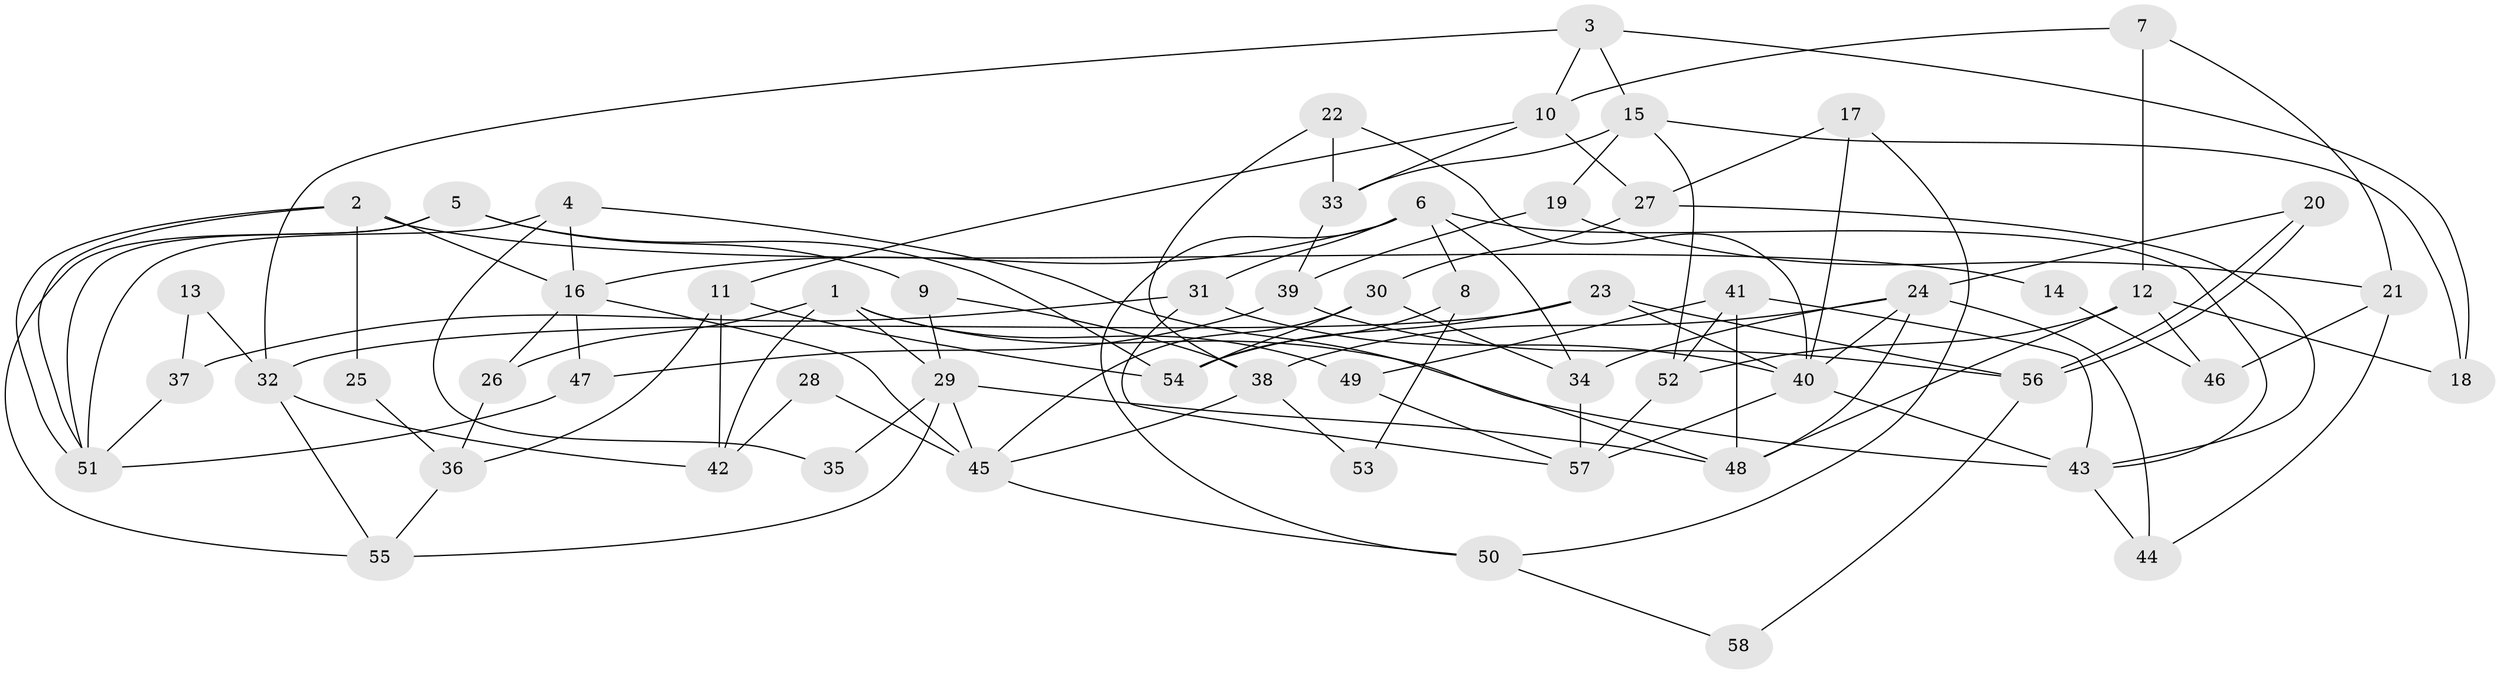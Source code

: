 // Generated by graph-tools (version 1.1) at 2025/15/03/09/25 04:15:02]
// undirected, 58 vertices, 116 edges
graph export_dot {
graph [start="1"]
  node [color=gray90,style=filled];
  1;
  2;
  3;
  4;
  5;
  6;
  7;
  8;
  9;
  10;
  11;
  12;
  13;
  14;
  15;
  16;
  17;
  18;
  19;
  20;
  21;
  22;
  23;
  24;
  25;
  26;
  27;
  28;
  29;
  30;
  31;
  32;
  33;
  34;
  35;
  36;
  37;
  38;
  39;
  40;
  41;
  42;
  43;
  44;
  45;
  46;
  47;
  48;
  49;
  50;
  51;
  52;
  53;
  54;
  55;
  56;
  57;
  58;
  1 -- 29;
  1 -- 43;
  1 -- 26;
  1 -- 42;
  1 -- 49;
  2 -- 51;
  2 -- 51;
  2 -- 16;
  2 -- 14;
  2 -- 25;
  3 -- 10;
  3 -- 15;
  3 -- 18;
  3 -- 32;
  4 -- 16;
  4 -- 48;
  4 -- 35;
  4 -- 51;
  5 -- 9;
  5 -- 51;
  5 -- 54;
  5 -- 55;
  6 -- 34;
  6 -- 50;
  6 -- 8;
  6 -- 16;
  6 -- 31;
  6 -- 43;
  7 -- 10;
  7 -- 12;
  7 -- 21;
  8 -- 54;
  8 -- 53;
  9 -- 38;
  9 -- 29;
  10 -- 33;
  10 -- 11;
  10 -- 27;
  11 -- 36;
  11 -- 42;
  11 -- 54;
  12 -- 48;
  12 -- 52;
  12 -- 18;
  12 -- 46;
  13 -- 32;
  13 -- 37;
  14 -- 46;
  15 -- 52;
  15 -- 18;
  15 -- 19;
  15 -- 33;
  16 -- 47;
  16 -- 26;
  16 -- 45;
  17 -- 40;
  17 -- 27;
  17 -- 50;
  19 -- 39;
  19 -- 21;
  20 -- 24;
  20 -- 56;
  20 -- 56;
  21 -- 44;
  21 -- 46;
  22 -- 40;
  22 -- 38;
  22 -- 33;
  23 -- 54;
  23 -- 40;
  23 -- 32;
  23 -- 56;
  24 -- 40;
  24 -- 34;
  24 -- 38;
  24 -- 44;
  24 -- 48;
  25 -- 36;
  26 -- 36;
  27 -- 43;
  27 -- 30;
  28 -- 42;
  28 -- 45;
  29 -- 45;
  29 -- 55;
  29 -- 35;
  29 -- 48;
  30 -- 54;
  30 -- 34;
  30 -- 45;
  31 -- 40;
  31 -- 37;
  31 -- 57;
  32 -- 42;
  32 -- 55;
  33 -- 39;
  34 -- 57;
  36 -- 55;
  37 -- 51;
  38 -- 45;
  38 -- 53;
  39 -- 56;
  39 -- 47;
  40 -- 57;
  40 -- 43;
  41 -- 48;
  41 -- 43;
  41 -- 49;
  41 -- 52;
  43 -- 44;
  45 -- 50;
  47 -- 51;
  49 -- 57;
  50 -- 58;
  52 -- 57;
  56 -- 58;
}
